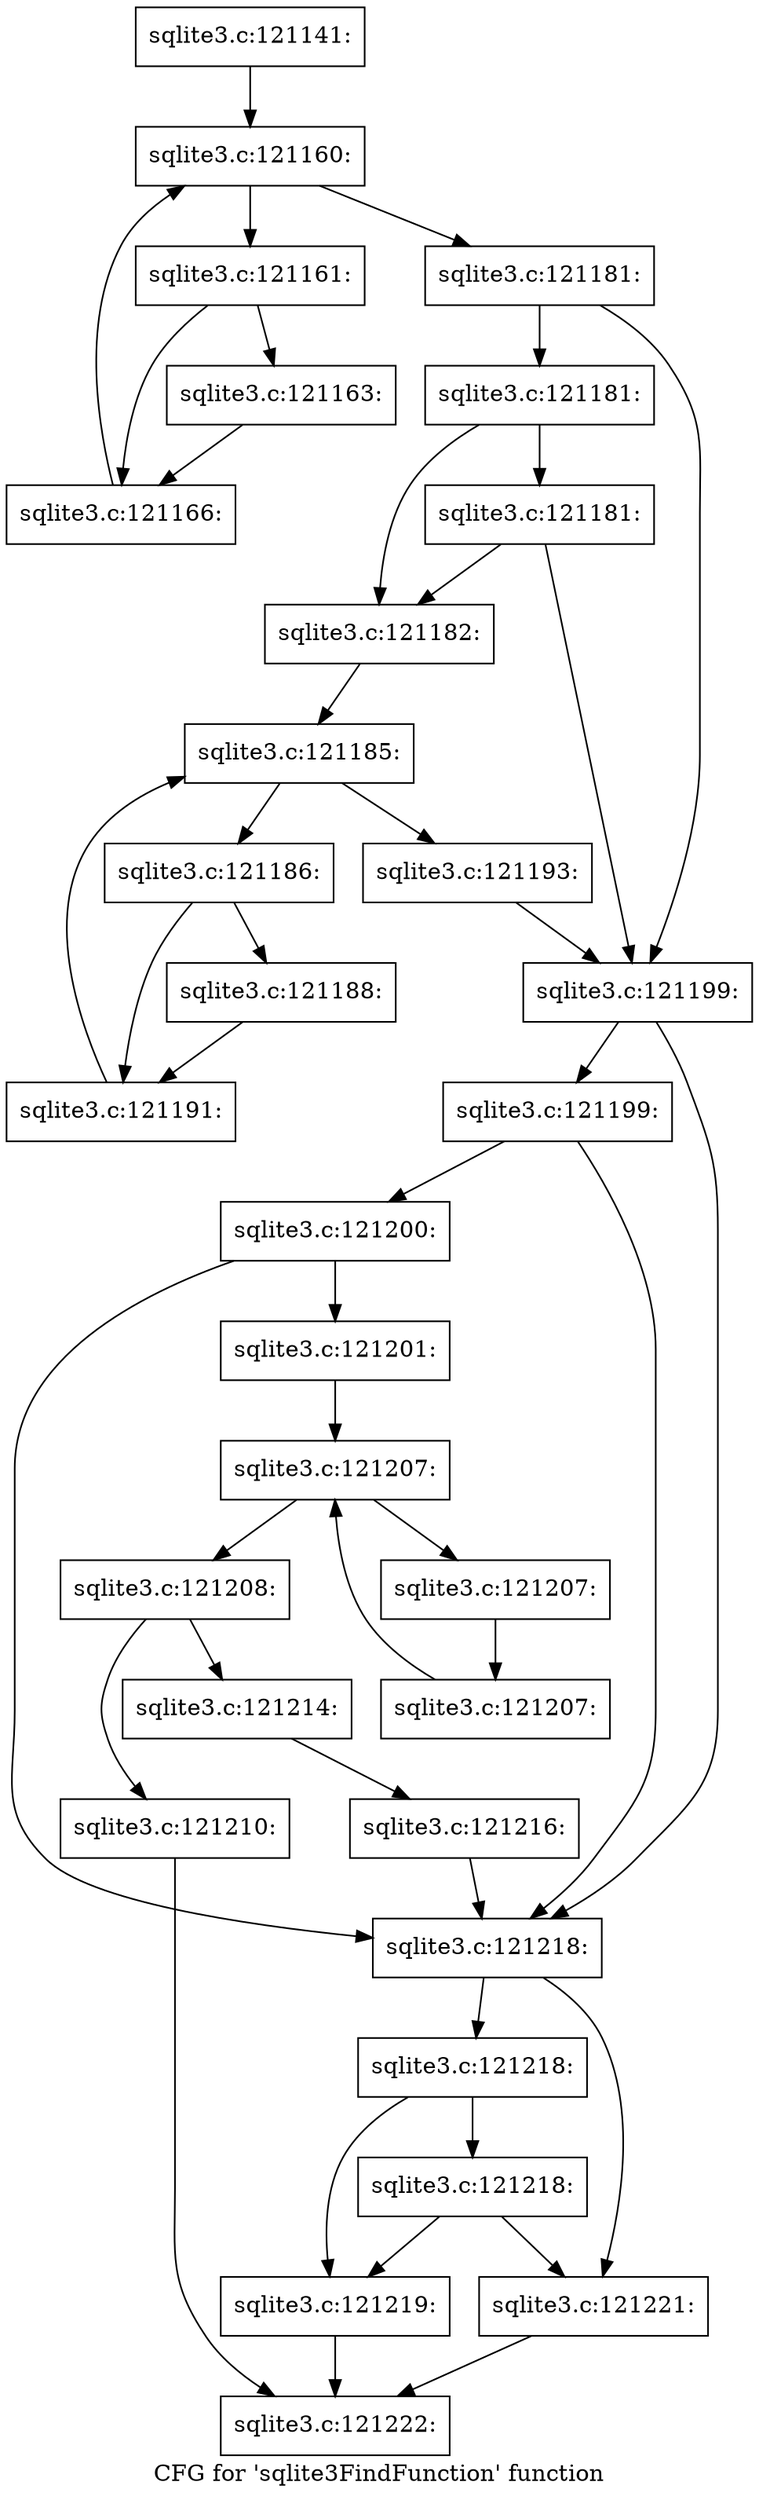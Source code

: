digraph "CFG for 'sqlite3FindFunction' function" {
	label="CFG for 'sqlite3FindFunction' function";

	Node0x55c0fa9e1730 [shape=record,label="{sqlite3.c:121141:}"];
	Node0x55c0fa9e1730 -> Node0x55c0fa9f2fe0;
	Node0x55c0fa9f2fe0 [shape=record,label="{sqlite3.c:121160:}"];
	Node0x55c0fa9f2fe0 -> Node0x55c0fa9f32c0;
	Node0x55c0fa9f2fe0 -> Node0x55c0fa9f3140;
	Node0x55c0fa9f32c0 [shape=record,label="{sqlite3.c:121161:}"];
	Node0x55c0fa9f32c0 -> Node0x55c0f6191430;
	Node0x55c0fa9f32c0 -> Node0x55c0fa9f3f60;
	Node0x55c0f6191430 [shape=record,label="{sqlite3.c:121163:}"];
	Node0x55c0f6191430 -> Node0x55c0fa9f3f60;
	Node0x55c0fa9f3f60 [shape=record,label="{sqlite3.c:121166:}"];
	Node0x55c0fa9f3f60 -> Node0x55c0fa9f2fe0;
	Node0x55c0fa9f3140 [shape=record,label="{sqlite3.c:121181:}"];
	Node0x55c0fa9f3140 -> Node0x55c0fa9f4bb0;
	Node0x55c0fa9f3140 -> Node0x55c0fa9f4c00;
	Node0x55c0fa9f4c00 [shape=record,label="{sqlite3.c:121181:}"];
	Node0x55c0fa9f4c00 -> Node0x55c0fa9f4b60;
	Node0x55c0fa9f4c00 -> Node0x55c0fa9f4df0;
	Node0x55c0fa9f4df0 [shape=record,label="{sqlite3.c:121181:}"];
	Node0x55c0fa9f4df0 -> Node0x55c0fa9f4b60;
	Node0x55c0fa9f4df0 -> Node0x55c0fa9f4bb0;
	Node0x55c0fa9f4b60 [shape=record,label="{sqlite3.c:121182:}"];
	Node0x55c0fa9f4b60 -> Node0x55c0fa9f5fb0;
	Node0x55c0fa9f5fb0 [shape=record,label="{sqlite3.c:121185:}"];
	Node0x55c0fa9f5fb0 -> Node0x55c0fa9f6290;
	Node0x55c0fa9f5fb0 -> Node0x55c0fa9f6110;
	Node0x55c0fa9f6290 [shape=record,label="{sqlite3.c:121186:}"];
	Node0x55c0fa9f6290 -> Node0x55c0fa9f6b10;
	Node0x55c0fa9f6290 -> Node0x55c0fa9f6b60;
	Node0x55c0fa9f6b10 [shape=record,label="{sqlite3.c:121188:}"];
	Node0x55c0fa9f6b10 -> Node0x55c0fa9f6b60;
	Node0x55c0fa9f6b60 [shape=record,label="{sqlite3.c:121191:}"];
	Node0x55c0fa9f6b60 -> Node0x55c0fa9f5fb0;
	Node0x55c0fa9f6110 [shape=record,label="{sqlite3.c:121193:}"];
	Node0x55c0fa9f6110 -> Node0x55c0fa9f4bb0;
	Node0x55c0fa9f4bb0 [shape=record,label="{sqlite3.c:121199:}"];
	Node0x55c0fa9f4bb0 -> Node0x55c0fa9f7940;
	Node0x55c0fa9f4bb0 -> Node0x55c0fa9f7870;
	Node0x55c0fa9f7940 [shape=record,label="{sqlite3.c:121199:}"];
	Node0x55c0fa9f7940 -> Node0x55c0fa9f78c0;
	Node0x55c0fa9f7940 -> Node0x55c0fa9f7870;
	Node0x55c0fa9f78c0 [shape=record,label="{sqlite3.c:121200:}"];
	Node0x55c0fa9f78c0 -> Node0x55c0fa9f7820;
	Node0x55c0fa9f78c0 -> Node0x55c0fa9f7870;
	Node0x55c0fa9f7820 [shape=record,label="{sqlite3.c:121201:}"];
	Node0x55c0fa9f7820 -> Node0x55c0fa9fa1d0;
	Node0x55c0fa9fa1d0 [shape=record,label="{sqlite3.c:121207:}"];
	Node0x55c0fa9fa1d0 -> Node0x55c0fa9fa3f0;
	Node0x55c0fa9fa1d0 -> Node0x55c0fa9f9e20;
	Node0x55c0fa9fa3f0 [shape=record,label="{sqlite3.c:121207:}"];
	Node0x55c0fa9fa3f0 -> Node0x55c0fa9fa360;
	Node0x55c0fa9fa360 [shape=record,label="{sqlite3.c:121207:}"];
	Node0x55c0fa9fa360 -> Node0x55c0fa9fa1d0;
	Node0x55c0fa9f9e20 [shape=record,label="{sqlite3.c:121208:}"];
	Node0x55c0fa9f9e20 -> Node0x55c0fa9fb680;
	Node0x55c0fa9f9e20 -> Node0x55c0fa9fb720;
	Node0x55c0fa9fb680 [shape=record,label="{sqlite3.c:121210:}"];
	Node0x55c0fa9fb680 -> Node0x55c0fa9e18b0;
	Node0x55c0fa9fb720 [shape=record,label="{sqlite3.c:121214:}"];
	Node0x55c0fa9fb720 -> Node0x55c0fa9fb6d0;
	Node0x55c0fa9fb6d0 [shape=record,label="{sqlite3.c:121216:}"];
	Node0x55c0fa9fb6d0 -> Node0x55c0fa9f7870;
	Node0x55c0fa9f7870 [shape=record,label="{sqlite3.c:121218:}"];
	Node0x55c0fa9f7870 -> Node0x55c0fa9fc700;
	Node0x55c0fa9f7870 -> Node0x55c0fa9fc6b0;
	Node0x55c0fa9fc700 [shape=record,label="{sqlite3.c:121218:}"];
	Node0x55c0fa9fc700 -> Node0x55c0fa9fc660;
	Node0x55c0fa9fc700 -> Node0x55c0fa9fc960;
	Node0x55c0fa9fc960 [shape=record,label="{sqlite3.c:121218:}"];
	Node0x55c0fa9fc960 -> Node0x55c0fa9fc660;
	Node0x55c0fa9fc960 -> Node0x55c0fa9fc6b0;
	Node0x55c0fa9fc660 [shape=record,label="{sqlite3.c:121219:}"];
	Node0x55c0fa9fc660 -> Node0x55c0fa9e18b0;
	Node0x55c0fa9fc6b0 [shape=record,label="{sqlite3.c:121221:}"];
	Node0x55c0fa9fc6b0 -> Node0x55c0fa9e18b0;
	Node0x55c0fa9e18b0 [shape=record,label="{sqlite3.c:121222:}"];
}
